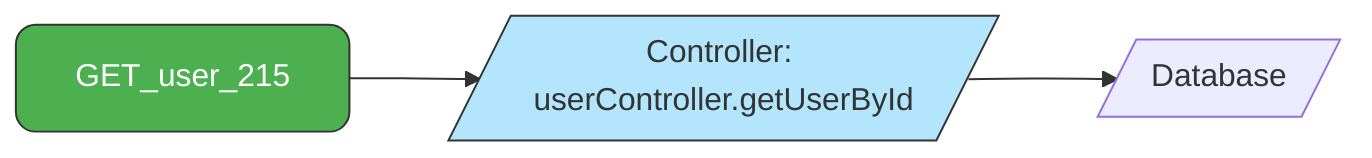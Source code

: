 graph LR

classDef GET fill:#4caf50,stroke:#333,stroke-width:1px,color:#fff,rx:10,ry:10;
classDef POST fill:#2196f3,stroke:#333,stroke-width:1px,color:#fff,rx:10,ry:10;
classDef PUT fill:#ff9800,stroke:#333,stroke-width:1px,color:#fff,rx:10,ry:10;
classDef DELETE fill:#f44346,stroke:#333,stroke-width:1px,color:#fff,rx:10,ry:10;
classDef LAYER fill:#b3e5fc,stroke:#333,stroke-width:1px,color:#333;

  Controller_userController.getUserById_0[/Controller: userController.getUserById/]
  GET_user_215 --> Controller_userController.getUserById_0
  database_user[/Database/]
  Controller_userController.getUserById_0 --> database_user
  class GET_user_215 GET;
  class Controller_userController.getUserById_0 LAYER;